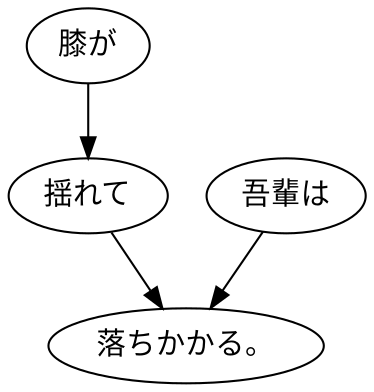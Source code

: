 digraph graph792 {
	node0 [label="膝が"];
	node1 [label="揺れて"];
	node2 [label="吾輩は"];
	node3 [label="落ちかかる。"];
	node0 -> node1;
	node1 -> node3;
	node2 -> node3;
}
